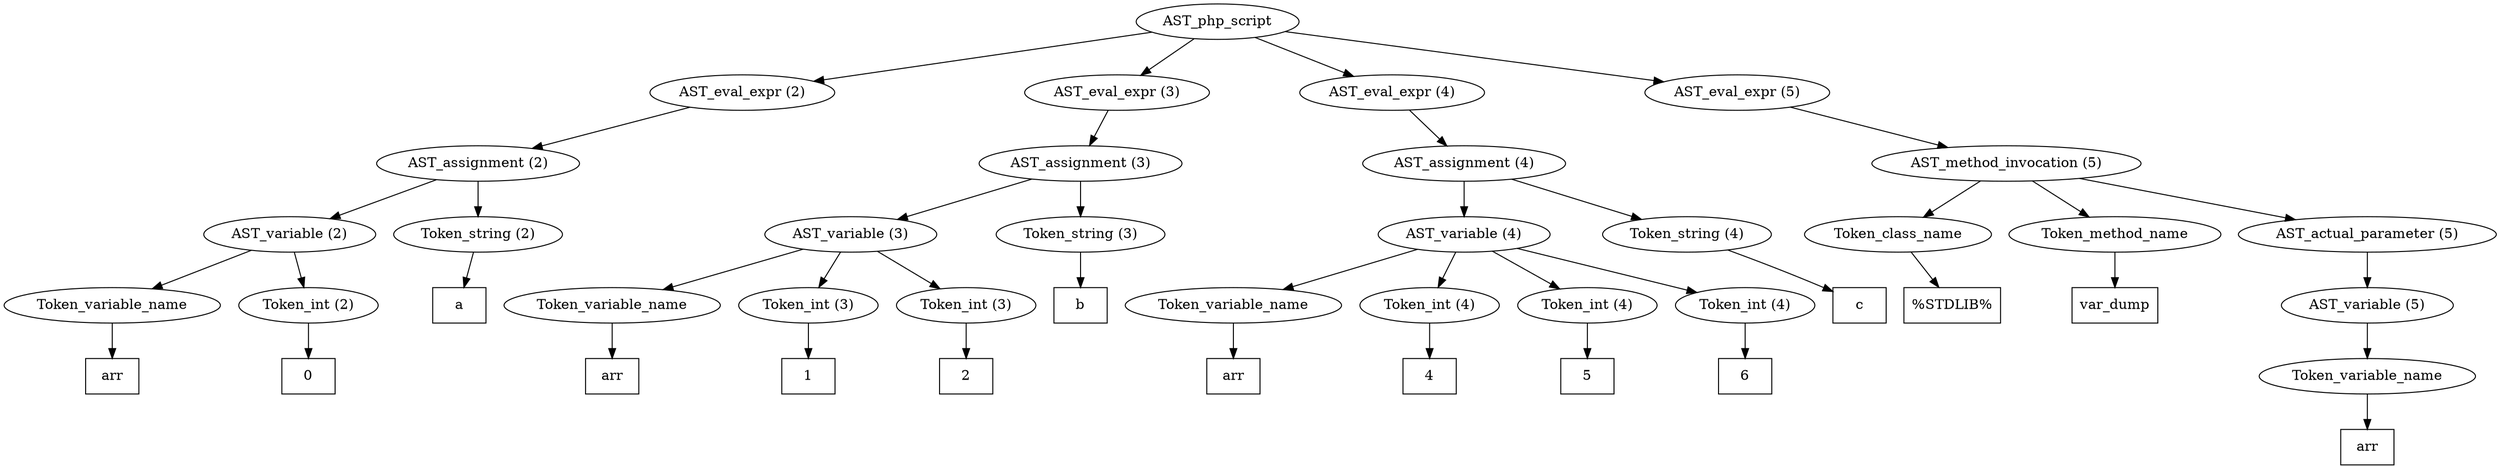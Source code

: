 /*
 * AST in dot format generated by phc -- the PHP compiler
 */

digraph AST {
node_0 [label="AST_php_script"];
node_1 [label="AST_eval_expr (2)"];
node_2 [label="AST_assignment (2)"];
node_3 [label="AST_variable (2)"];
node_4 [label="Token_variable_name"];
node_5 [label="arr", shape=box]
node_4 -> node_5;
node_6 [label="Token_int (2)"];
node_7 [label="0", shape=box]
node_6 -> node_7;
node_3 -> node_6;
node_3 -> node_4;
node_8 [label="Token_string (2)"];
node_9 [label="a", shape=box]
node_8 -> node_9;
node_2 -> node_8;
node_2 -> node_3;
node_1 -> node_2;
node_10 [label="AST_eval_expr (3)"];
node_11 [label="AST_assignment (3)"];
node_12 [label="AST_variable (3)"];
node_13 [label="Token_variable_name"];
node_14 [label="arr", shape=box]
node_13 -> node_14;
node_15 [label="Token_int (3)"];
node_16 [label="1", shape=box]
node_15 -> node_16;
node_17 [label="Token_int (3)"];
node_18 [label="2", shape=box]
node_17 -> node_18;
node_12 -> node_17;
node_12 -> node_15;
node_12 -> node_13;
node_19 [label="Token_string (3)"];
node_20 [label="b", shape=box]
node_19 -> node_20;
node_11 -> node_19;
node_11 -> node_12;
node_10 -> node_11;
node_21 [label="AST_eval_expr (4)"];
node_22 [label="AST_assignment (4)"];
node_23 [label="AST_variable (4)"];
node_24 [label="Token_variable_name"];
node_25 [label="arr", shape=box]
node_24 -> node_25;
node_26 [label="Token_int (4)"];
node_27 [label="4", shape=box]
node_26 -> node_27;
node_28 [label="Token_int (4)"];
node_29 [label="5", shape=box]
node_28 -> node_29;
node_30 [label="Token_int (4)"];
node_31 [label="6", shape=box]
node_30 -> node_31;
node_23 -> node_30;
node_23 -> node_28;
node_23 -> node_26;
node_23 -> node_24;
node_32 [label="Token_string (4)"];
node_33 [label="c", shape=box]
node_32 -> node_33;
node_22 -> node_32;
node_22 -> node_23;
node_21 -> node_22;
node_34 [label="AST_eval_expr (5)"];
node_35 [label="AST_method_invocation (5)"];
node_36 [label="Token_class_name"];
node_37 [label="%STDLIB%", shape=box]
node_36 -> node_37;
node_38 [label="Token_method_name"];
node_39 [label="var_dump", shape=box]
node_38 -> node_39;
node_40 [label="AST_actual_parameter (5)"];
node_41 [label="AST_variable (5)"];
node_42 [label="Token_variable_name"];
node_43 [label="arr", shape=box]
node_42 -> node_43;
node_41 -> node_42;
node_40 -> node_41;
node_35 -> node_40;
node_35 -> node_38;
node_35 -> node_36;
node_34 -> node_35;
node_0 -> node_34;
node_0 -> node_21;
node_0 -> node_10;
node_0 -> node_1;
}
